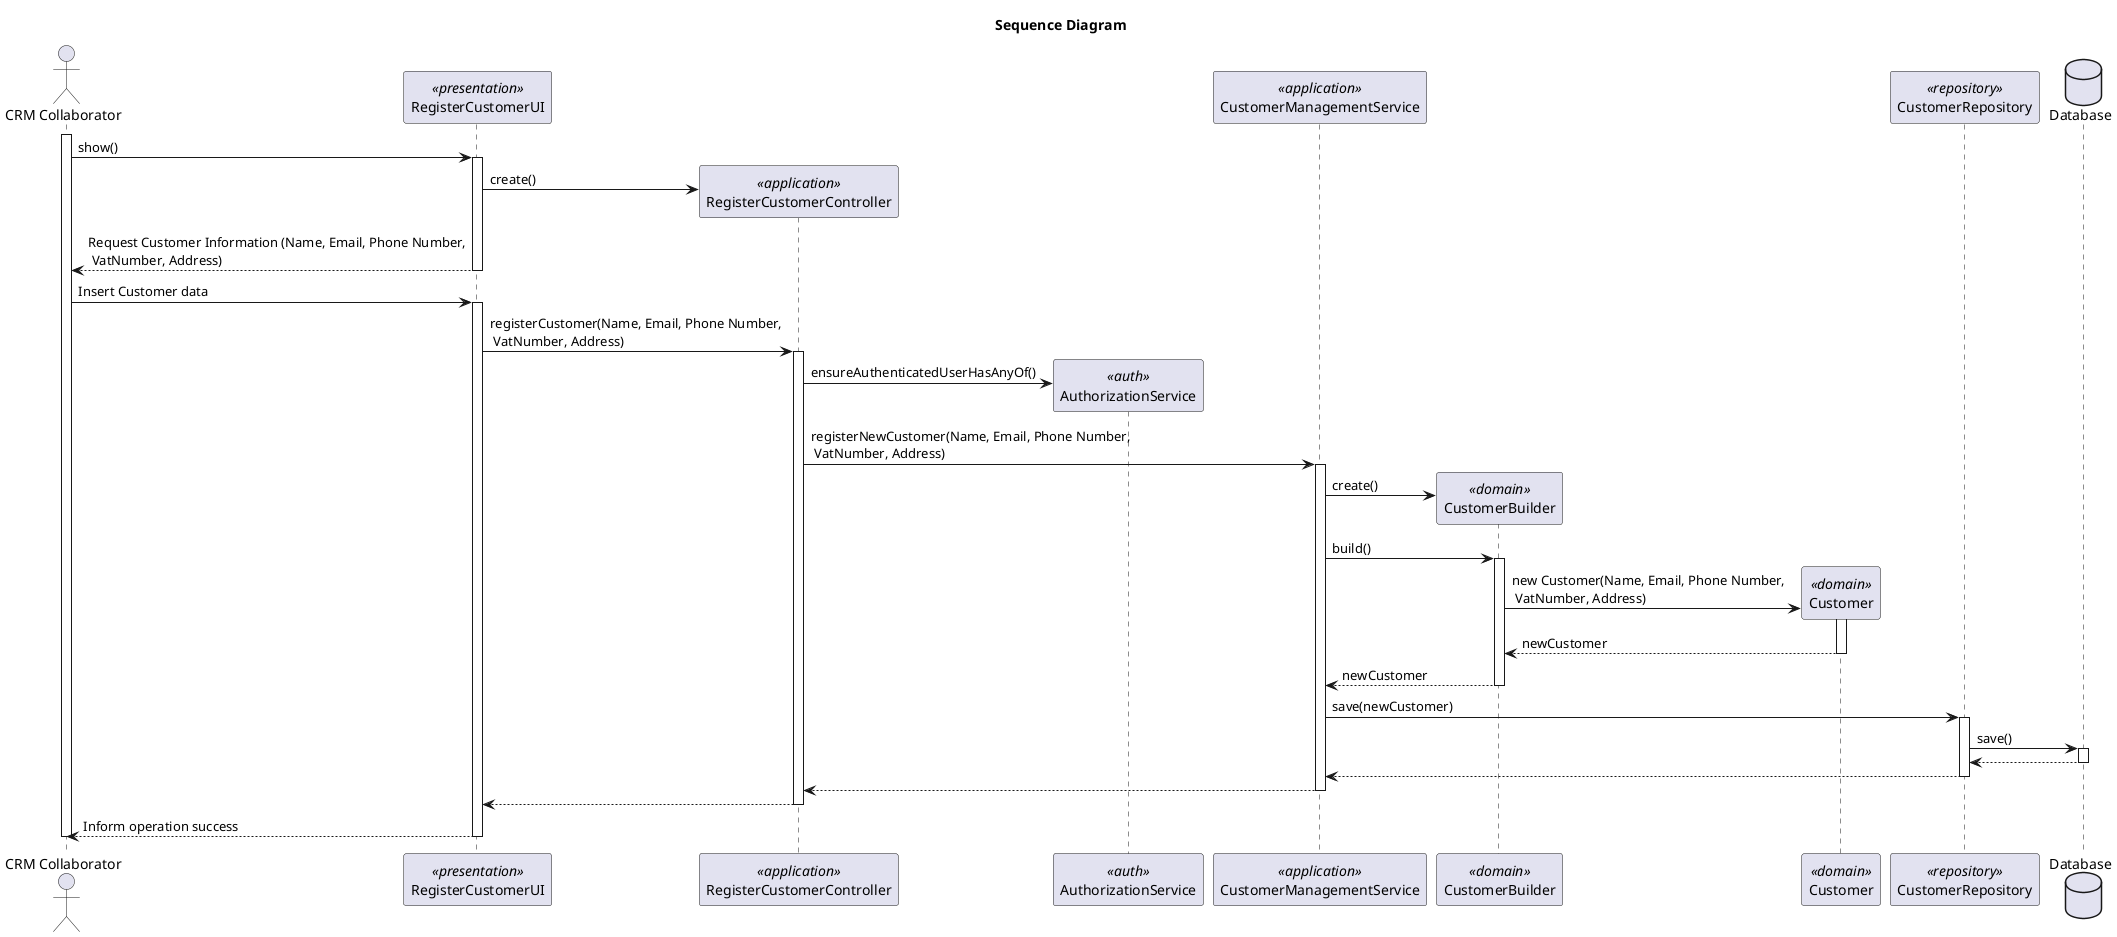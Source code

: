 @startuml
title Sequence Diagram

actor "CRM Collaborator" as Actor
participant "RegisterCustomerUI" as UI <<presentation>>
participant "RegisterCustomerController" as Controller <<application>>
participant "AuthorizationService" as AuthorizationService <<auth>>
participant "CustomerManagementService" as CustomerManagementService <<application>>
participant "CustomerBuilder" as CustomerBuilder <<domain>>
participant "Customer" as Customer <<domain>>
participant "CustomerRepository" as CustomerRepository <<repository>>
database "Database" as Database

activate Actor

Actor -> UI: show()
    activate UI

UI -> Controller** : create()

UI --> Actor: Request Customer Information (Name, Email, Phone Number,\n VatNumber, Address)
deactivate UI

Actor -> UI: Insert Customer data


    activate UI

        UI -> Controller : registerCustomer(Name, Email, Phone Number,\n VatNumber, Address)
            activate Controller

                Controller -> AuthorizationService** : ensureAuthenticatedUserHasAnyOf()

                deactivate AuthorizationService

                Controller -> CustomerManagementService : registerNewCustomer(Name, Email, Phone Number,\n VatNumber, Address)
                activate CustomerManagementService

                    CustomerManagementService -> CustomerBuilder** : create()
                    CustomerManagementService -> CustomerBuilder : build()
                    activate CustomerBuilder

                        CustomerBuilder -> Customer**: new Customer(Name, Email, Phone Number,\n VatNumber, Address)

                         activate Customer

                         Customer --> CustomerBuilder : newCustomer
                         deactivate Customer

                          CustomerBuilder --> CustomerManagementService : newCustomer

                    deactivate CustomerBuilder


                    CustomerManagementService -> CustomerRepository : save(newCustomer)

                    activate CustomerRepository

                             CustomerRepository -> Database : save()
                             activate Database

                                Database --> CustomerRepository
                             deactivate Database

                             CustomerRepository --> CustomerManagementService
                    deactivate CustomerRepository

                    CustomerManagementService --> Controller
                deactivate CustomerManagementService

                Controller --> UI
            deactivate Controller
        UI --> Actor : Inform operation success
        deactivate UI
deactivate Actor

@enduml
